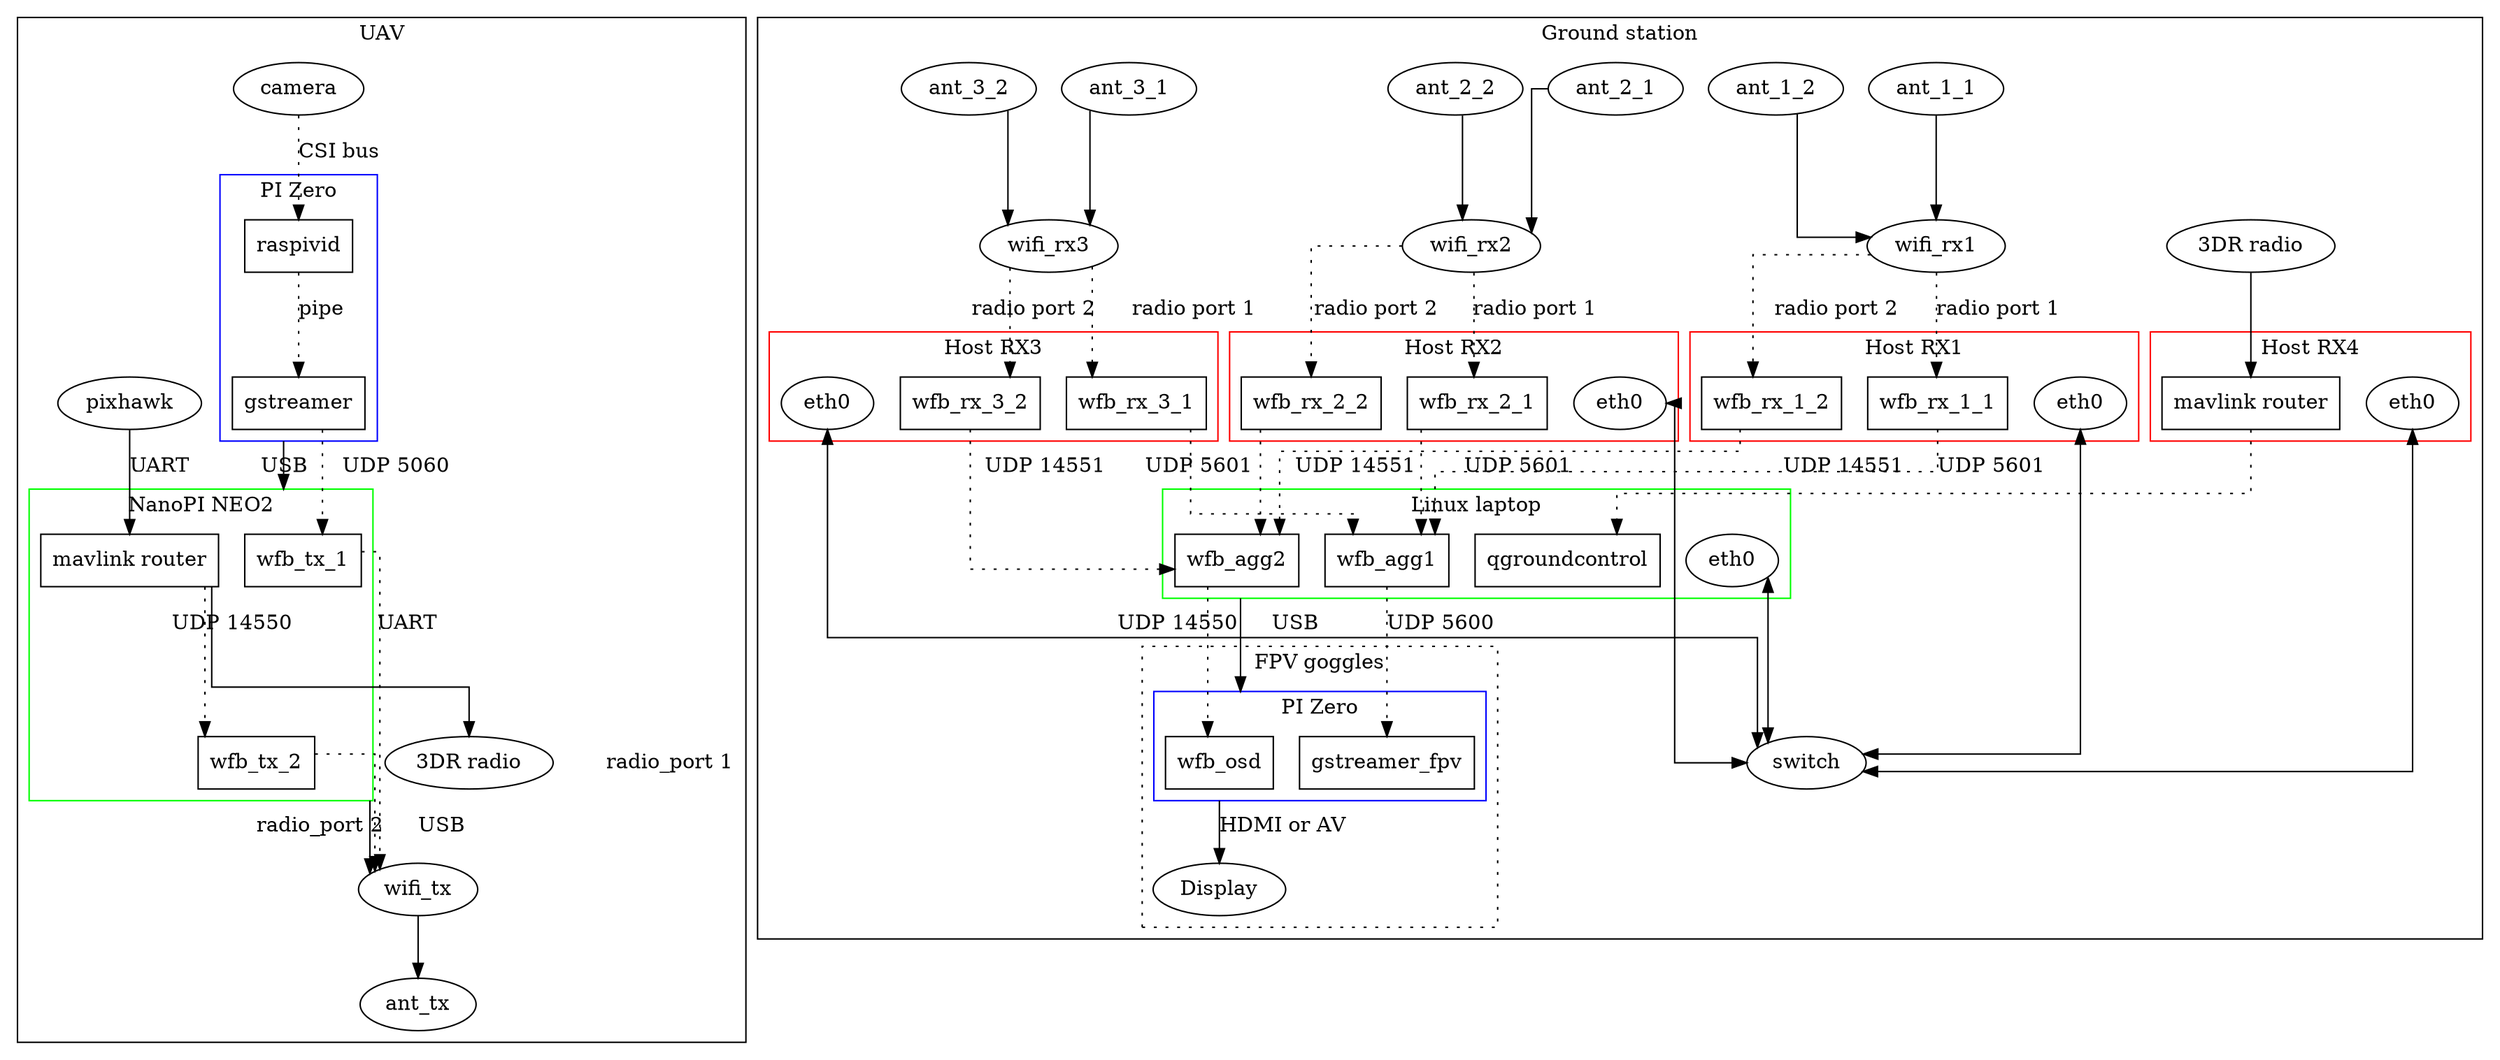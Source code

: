 digraph wfb_ng {
    size = "a4";
    compound=true;
    splines=ortho;

    subgraph cluster_uav {
            label = "UAV";

            camera;

            subgraph cluster_pizero {
                    label = "PI Zero";
                    color = "blue";

                    raspivid[shape=box];
                    gstreamer[shape=box];

                    raspivid -> gstreamer[label="pipe", style=dotted];
            }

            camera -> raspivid[label="CSI bus", style=dotted];

            pixhawk;
            sik_radio1 [label="3DR radio",];

            subgraph cluster_companion {
                    label = "NanoPI NEO2";
                    color = "green";

                    wfb_tx_1[shape=box];
                    wfb_tx_2[shape=box];
                    mavproxy1[label="mavlink router", shape=box];
            }
            wifi_tx;
            ant_tx;

            wifi_tx -> ant_tx;

            gstreamer -> wfb_tx_1[label="USB", ltail=cluster_pizero, lhead=cluster_companion];
            pixhawk -> mavproxy1[label="UART"];
            gstreamer -> wfb_tx_1[label="UDP 5060", style=dotted];
            mavproxy1 -> wfb_tx_2[label="UDP 14550", style=dotted];
            mavproxy1 -> sik_radio1[label="UART"];
            wfb_tx_1 -> wifi_tx [label="radio_port 1", style=dotted];
            wfb_tx_2 -> wifi_tx [label="radio_port 2", style=dotted];
            wfb_tx_2 -> wifi_tx [label="USB", ltail=cluster_companion];
    }

    subgraph cluster_GS {
            label = "Ground station";

            ant_1_1;
            ant_1_2;
            ant_2_1;
            ant_2_2;
            ant_3_1;
            ant_3_2;
            
            wifi_rx1;
            wifi_rx2;
            wifi_rx3;

            ant_1_1 -> wifi_rx1;
            ant_1_2 -> wifi_rx1;

            ant_2_1 -> wifi_rx2;
            ant_2_2 -> wifi_rx2;

            ant_3_1 -> wifi_rx3;
            ant_3_2 -> wifi_rx3;

            subgraph cluster_rx1{
                    label = "Host RX1";
                    color="red";                    
                    eth_rx1[label="eth0"];
                    wfb_rx_1_1[shape=box];
                    wfb_rx_1_2[shape=box];
            }
            subgraph cluster_rx2{
                    label = "Host RX2";
                    color="red";                    
                    eth_rx2[label="eth0"];
                    wfb_rx_2_1[shape=box];
                    wfb_rx_2_2[shape=box];
            }
            subgraph cluster_rx3{
                    label = "Host RX3";
                    color="red";                    
                    eth_rx3[label="eth0"];
                    wfb_rx_3_1[shape=box];
                    wfb_rx_3_2[shape=box];
            }
            sik_radio2[label="3DR radio"];
            subgraph cluster_rx4{
                    label = "Host RX4";
                    color="red";                    
                    eth_rx4[label="eth0"];
                    mavproxy2[label="mavlink router", shape=box];
            }
            wifi_rx1 -> wfb_rx_1_1[label="radio port 1",style=dotted];
            wifi_rx1 -> wfb_rx_1_2[label="radio port 2",style=dotted];
            wifi_rx2 -> wfb_rx_2_1[label="radio port 1",style=dotted];
            wifi_rx2 -> wfb_rx_2_2[label="radio port 2",style=dotted];
            wifi_rx3 -> wfb_rx_3_1[label="radio port 1",style=dotted];
            wifi_rx3 -> wfb_rx_3_2[label="radio port 2",style=dotted];
            sik_radio2 -> mavproxy2;
            subgraph cluster_laptop {
                    label = "Linux laptop";
                    color="green";                    
                    eth_linux[label="eth0"];
                    wfb_agg1[shape=box];
                    wfb_agg2[shape=box];
                    qgroundcontrol[shape=box];
            }
            wfb_rx_1_1 -> wfb_agg1[label="UDP 5601", style=dotted];
            wfb_rx_1_2 -> wfb_agg2[label="UDP 14551", style=dotted];
            wfb_rx_2_1 -> wfb_agg1[label="UDP 5601", style=dotted];
            wfb_rx_2_2 -> wfb_agg2[label="UDP 14551",style=dotted];
            wfb_rx_3_1 -> wfb_agg1[label="UDP 5601" style=dotted];
            wfb_rx_3_2 -> wfb_agg2[label="UDP 14551",style=dotted];

            ethernet_switch[label="switch"];
            eth_rx1 -> ethernet_switch[dir=both];
            eth_rx2 -> ethernet_switch[dir=both];
            eth_rx3 -> ethernet_switch[dir=both];
            eth_rx4 -> ethernet_switch[dir=both];
            eth_linux -> ethernet_switch[dir=both];
            
            subgraph cluster_video_goggles{
                    label = "FPV goggles"
                    style=dotted;
            subgraph cluster_fpv_pi_zero{
                    label = "PI Zero";
                    color="blue";
                    style=solid;
                    wfb_osd[shape=box];
                    gstreamer_fpv[shape=box];
                    
            }
            video_display[label="Display"];
            }
            wfb_agg1 -> gstreamer_fpv[label="UDP 5600", style=dotted];
            wfb_agg2 -> wfb_osd[label="UDP 14550", style=dotted];
            wfb_agg2 -> wfb_osd[label="USB", ltail=cluster_laptop, lhead=cluster_fpv_pi_zero];
            mavproxy2 -> qgroundcontrol[style=dotted];
            wfb_osd -> video_display[label="HDMI or AV",ltail=cluster_fpv_pi_zero];
            
            
    }
}

